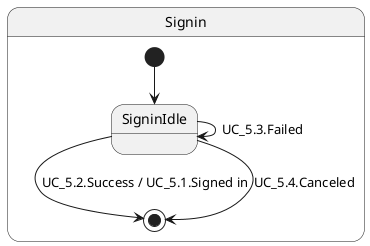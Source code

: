 @startuml

state Signin {
    [*] --> SigninIdle
    SigninIdle --> SigninIdle : UC_5.3.Failed
    SigninIdle --> [*] : UC_5.2.Success / UC_5.1.Signed in
    SigninIdle --> [*] : UC_5.4.Canceled

}


@enduml